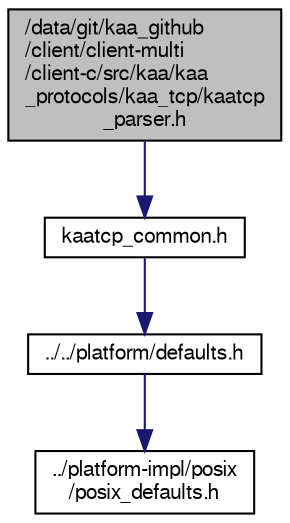 digraph "/data/git/kaa_github/client/client-multi/client-c/src/kaa/kaa_protocols/kaa_tcp/kaatcp_parser.h"
{
  bgcolor="transparent";
  edge [fontname="FreeSans",fontsize="10",labelfontname="FreeSans",labelfontsize="10"];
  node [fontname="FreeSans",fontsize="10",shape=record];
  Node1 [label="/data/git/kaa_github\l/client/client-multi\l/client-c/src/kaa/kaa\l_protocols/kaa_tcp/kaatcp\l_parser.h",height=0.2,width=0.4,color="black", fillcolor="grey75", style="filled" fontcolor="black"];
  Node1 -> Node2 [color="midnightblue",fontsize="10",style="solid",fontname="FreeSans"];
  Node2 [label="kaatcp_common.h",height=0.2,width=0.4,color="black",URL="$kaatcp__common_8h.html"];
  Node2 -> Node3 [color="midnightblue",fontsize="10",style="solid",fontname="FreeSans"];
  Node3 [label="../../platform/defaults.h",height=0.2,width=0.4,color="black",URL="$defaults_8h.html"];
  Node3 -> Node4 [color="midnightblue",fontsize="10",style="solid",fontname="FreeSans"];
  Node4 [label="../platform-impl/posix\l/posix_defaults.h",height=0.2,width=0.4,color="black",URL="$posix__defaults_8h.html"];
}
